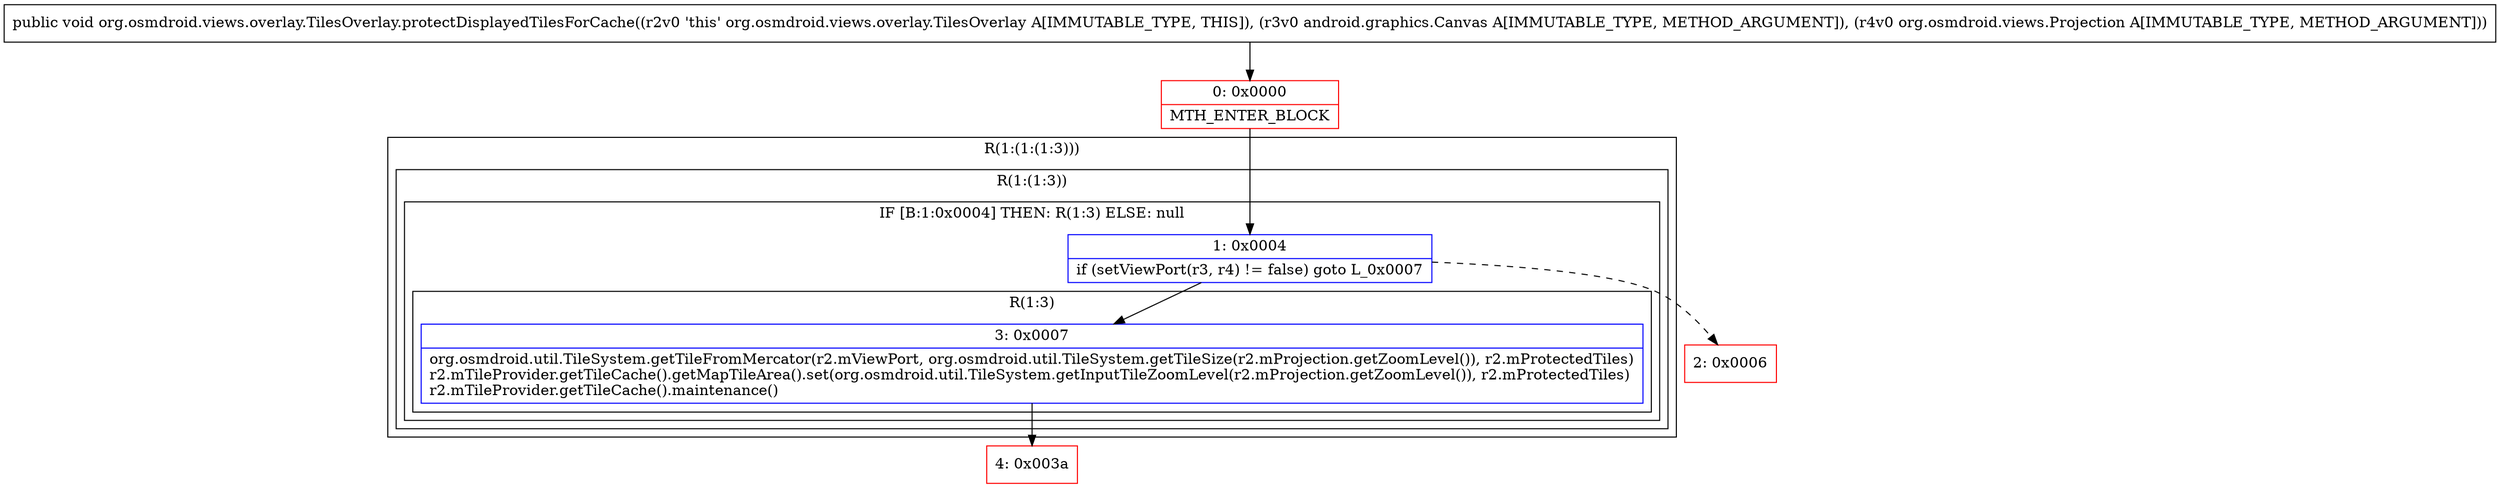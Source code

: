 digraph "CFG fororg.osmdroid.views.overlay.TilesOverlay.protectDisplayedTilesForCache(Landroid\/graphics\/Canvas;Lorg\/osmdroid\/views\/Projection;)V" {
subgraph cluster_Region_1073101 {
label = "R(1:(1:(1:3)))";
node [shape=record,color=blue];
subgraph cluster_Region_1700069145 {
label = "R(1:(1:3))";
node [shape=record,color=blue];
subgraph cluster_IfRegion_67064804 {
label = "IF [B:1:0x0004] THEN: R(1:3) ELSE: null";
node [shape=record,color=blue];
Node_1 [shape=record,label="{1\:\ 0x0004|if (setViewPort(r3, r4) != false) goto L_0x0007\l}"];
subgraph cluster_Region_67819765 {
label = "R(1:3)";
node [shape=record,color=blue];
Node_3 [shape=record,label="{3\:\ 0x0007|org.osmdroid.util.TileSystem.getTileFromMercator(r2.mViewPort, org.osmdroid.util.TileSystem.getTileSize(r2.mProjection.getZoomLevel()), r2.mProtectedTiles)\lr2.mTileProvider.getTileCache().getMapTileArea().set(org.osmdroid.util.TileSystem.getInputTileZoomLevel(r2.mProjection.getZoomLevel()), r2.mProtectedTiles)\lr2.mTileProvider.getTileCache().maintenance()\l}"];
}
}
}
}
Node_0 [shape=record,color=red,label="{0\:\ 0x0000|MTH_ENTER_BLOCK\l}"];
Node_2 [shape=record,color=red,label="{2\:\ 0x0006}"];
Node_4 [shape=record,color=red,label="{4\:\ 0x003a}"];
MethodNode[shape=record,label="{public void org.osmdroid.views.overlay.TilesOverlay.protectDisplayedTilesForCache((r2v0 'this' org.osmdroid.views.overlay.TilesOverlay A[IMMUTABLE_TYPE, THIS]), (r3v0 android.graphics.Canvas A[IMMUTABLE_TYPE, METHOD_ARGUMENT]), (r4v0 org.osmdroid.views.Projection A[IMMUTABLE_TYPE, METHOD_ARGUMENT])) }"];
MethodNode -> Node_0;
Node_1 -> Node_2[style=dashed];
Node_1 -> Node_3;
Node_3 -> Node_4;
Node_0 -> Node_1;
}

